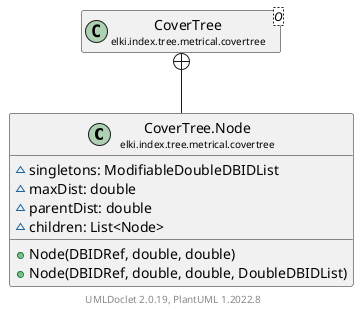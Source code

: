 @startuml
    remove .*\.(Instance|Par|Parameterizer|Factory)$
    set namespaceSeparator none
    hide empty fields
    hide empty methods

    class "<size:14>CoverTree.Node\n<size:10>elki.index.tree.metrical.covertree" as elki.index.tree.metrical.covertree.CoverTree.Node [[CoverTree.Node.html]] {
        ~singletons: ModifiableDoubleDBIDList
        ~maxDist: double
        ~parentDist: double
        ~children: List<Node>
        +Node(DBIDRef, double, double)
        +Node(DBIDRef, double, double, DoubleDBIDList)
    }

    class "<size:14>CoverTree\n<size:10>elki.index.tree.metrical.covertree" as elki.index.tree.metrical.covertree.CoverTree<O> [[CoverTree.html]]

    elki.index.tree.metrical.covertree.CoverTree +-- elki.index.tree.metrical.covertree.CoverTree.Node

    center footer UMLDoclet 2.0.19, PlantUML 1.2022.8
@enduml
